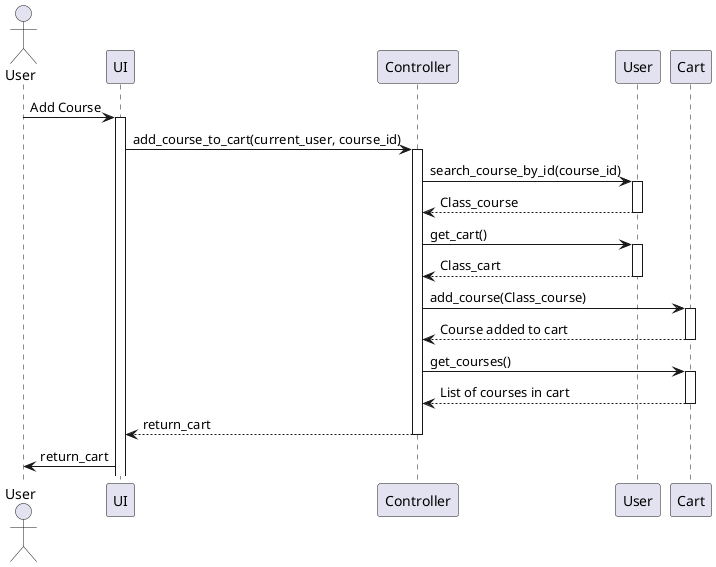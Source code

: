 @startuml Add Course To Cart
actor "User" as UserActor

participant "UI" as Server
participant Controller
participant "User" as UserClass
participant Cart


UserActor -> Server: Add Course
activate Server

Server -> Controller: add_course_to_cart(current_user, course_id)
activate Controller
Controller -> UserClass: search_course_by_id(course_id)
activate UserClass
UserClass --> Controller: Class_course
deactivate UserClass
Controller -> UserClass: get_cart()
activate UserClass
UserClass --> Controller: Class_cart
deactivate UserClass
Controller -> Cart: add_course(Class_course)
activate Cart
Cart --> Controller: Course added to cart
deactivate Cart
Controller -> Cart: get_courses()
activate Cart
Cart --> Controller: List of courses in cart
deactivate Cart
Controller --> Server: return_cart
deactivate Controller

Server -> UserActor : return_cart

@enduml



